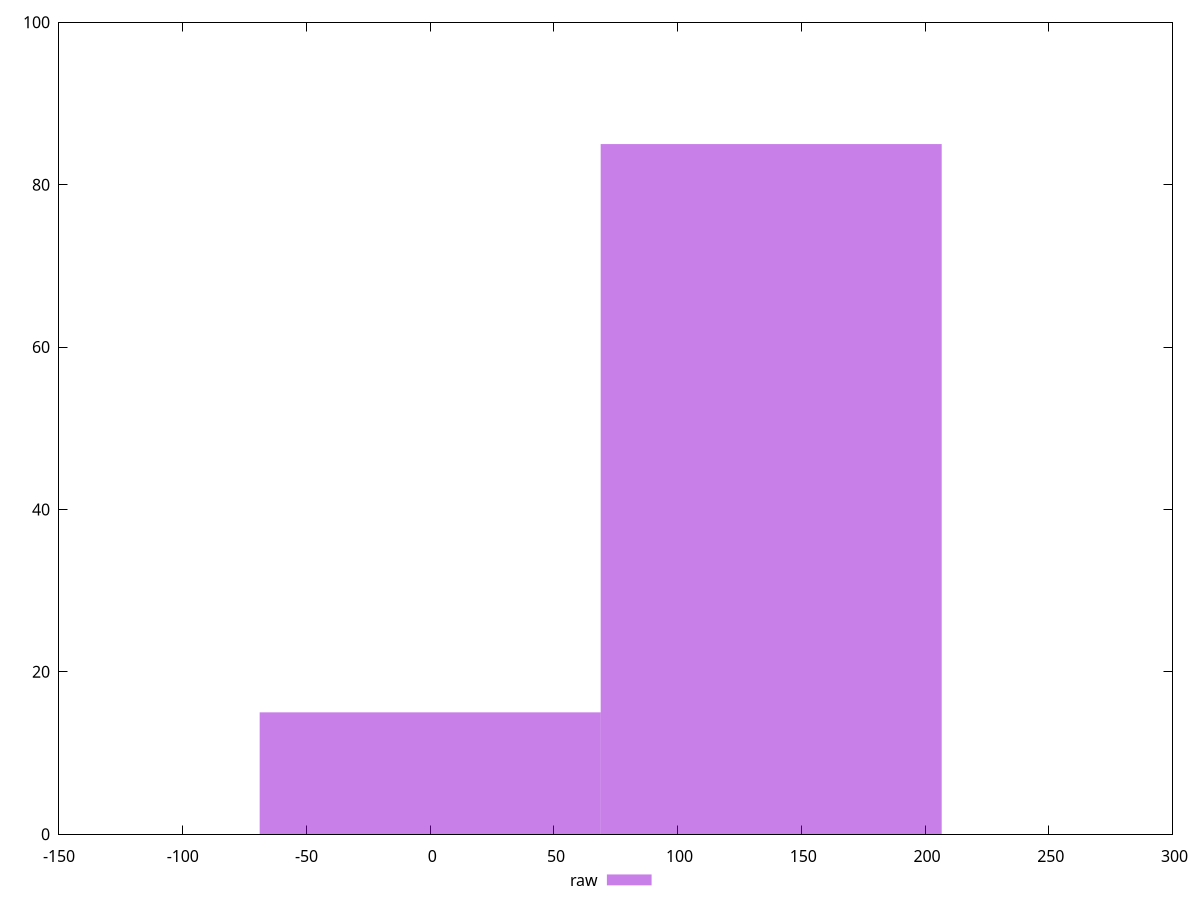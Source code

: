 reset
set terminal svg size 640, 490 enhanced background rgb 'white'
set output "reprap/uses-http2/samples/pages+cached+noexternal+nojs/raw/histogram.svg"

$raw <<EOF
0 15
137.81678240119257 85
EOF

set key outside below
set boxwidth 137.81678240119257
set yrange [0:100]
set style fill transparent solid 0.5 noborder

plot \
  $raw title "raw" with boxes, \


reset